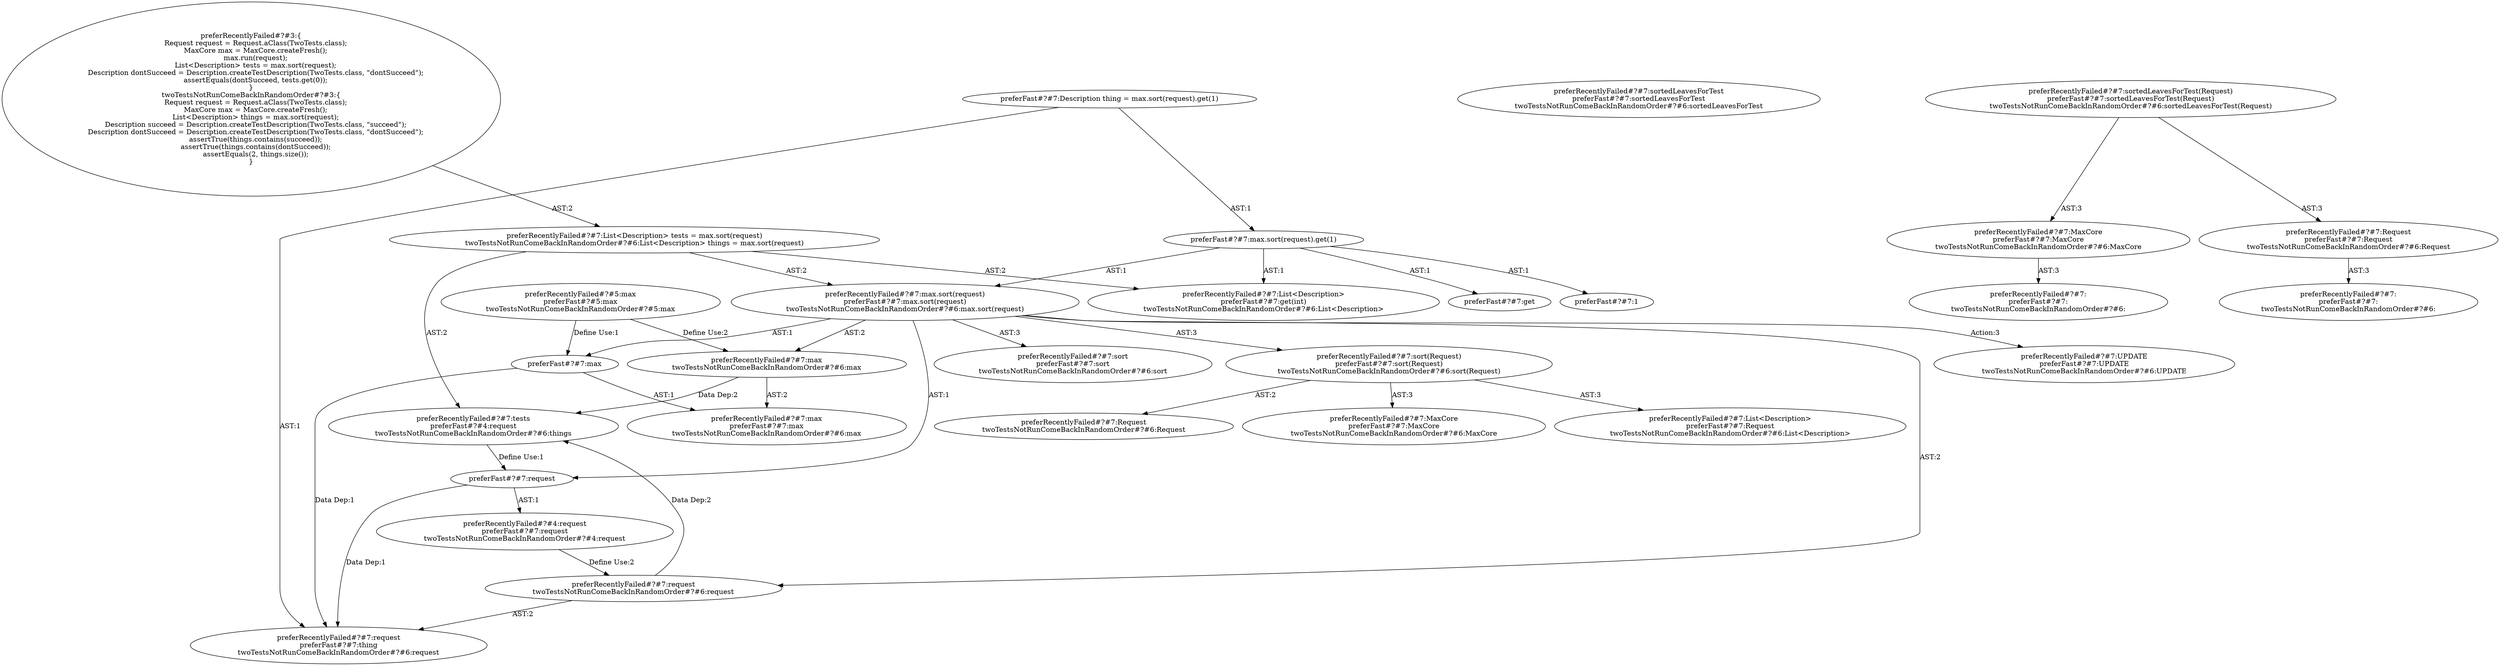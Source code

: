 digraph "Pattern" {
0 [label="preferRecentlyFailed#?#7:UPDATE
preferFast#?#7:UPDATE
twoTestsNotRunComeBackInRandomOrder#?#6:UPDATE" shape=ellipse]
1 [label="preferRecentlyFailed#?#7:max.sort(request)
preferFast#?#7:max.sort(request)
twoTestsNotRunComeBackInRandomOrder#?#6:max.sort(request)" shape=ellipse]
2 [label="preferRecentlyFailed#?#7:List<Description> tests = max.sort(request)
twoTestsNotRunComeBackInRandomOrder#?#6:List<Description> things = max.sort(request)" shape=ellipse]
3 [label="preferRecentlyFailed#?#3:\{
    Request request = Request.aClass(TwoTests.class);
    MaxCore max = MaxCore.createFresh();
    max.run(request);
    List<Description> tests = max.sort(request);
    Description dontSucceed = Description.createTestDescription(TwoTests.class, \"dontSucceed\");
    assertEquals(dontSucceed, tests.get(0));
\}
twoTestsNotRunComeBackInRandomOrder#?#3:\{
    Request request = Request.aClass(TwoTests.class);
    MaxCore max = MaxCore.createFresh();
    List<Description> things = max.sort(request);
    Description succeed = Description.createTestDescription(TwoTests.class, \"succeed\");
    Description dontSucceed = Description.createTestDescription(TwoTests.class, \"dontSucceed\");
    assertTrue(things.contains(succeed));
    assertTrue(things.contains(dontSucceed));
    assertEquals(2, things.size());
\}" shape=ellipse]
4 [label="preferRecentlyFailed#?#7:tests
preferFast#?#4:request
twoTestsNotRunComeBackInRandomOrder#?#6:things" shape=ellipse]
5 [label="preferRecentlyFailed#?#7:List<Description>
preferFast#?#7:get(int)
twoTestsNotRunComeBackInRandomOrder#?#6:List<Description>" shape=ellipse]
6 [label="preferRecentlyFailed#?#7:sort
preferFast#?#7:sort
twoTestsNotRunComeBackInRandomOrder#?#6:sort" shape=ellipse]
7 [label="preferRecentlyFailed#?#7:max
twoTestsNotRunComeBackInRandomOrder#?#6:max" shape=ellipse]
8 [label="preferRecentlyFailed#?#5:max
preferFast#?#5:max
twoTestsNotRunComeBackInRandomOrder#?#5:max" shape=ellipse]
9 [label="preferRecentlyFailed#?#7:max
preferFast#?#7:max
twoTestsNotRunComeBackInRandomOrder#?#6:max" shape=ellipse]
10 [label="preferRecentlyFailed#?#7:sort(Request)
preferFast#?#7:sort(Request)
twoTestsNotRunComeBackInRandomOrder#?#6:sort(Request)" shape=ellipse]
11 [label="preferRecentlyFailed#?#7:MaxCore
preferFast#?#7:MaxCore
twoTestsNotRunComeBackInRandomOrder#?#6:MaxCore" shape=ellipse]
12 [label="preferRecentlyFailed#?#7:List<Description>
preferFast#?#7:Request
twoTestsNotRunComeBackInRandomOrder#?#6:List<Description>" shape=ellipse]
13 [label="preferRecentlyFailed#?#7:Request
twoTestsNotRunComeBackInRandomOrder#?#6:Request" shape=ellipse]
14 [label="preferRecentlyFailed#?#7:request
twoTestsNotRunComeBackInRandomOrder#?#6:request" shape=ellipse]
15 [label="preferRecentlyFailed#?#4:request
preferFast#?#7:request
twoTestsNotRunComeBackInRandomOrder#?#4:request" shape=ellipse]
16 [label="preferRecentlyFailed#?#7:request
preferFast#?#7:thing
twoTestsNotRunComeBackInRandomOrder#?#6:request" shape=ellipse]
17 [label="preferRecentlyFailed#?#7:sortedLeavesForTest
preferFast#?#7:sortedLeavesForTest
twoTestsNotRunComeBackInRandomOrder#?#6:sortedLeavesForTest" shape=ellipse]
18 [label="preferRecentlyFailed#?#7:sortedLeavesForTest(Request)
preferFast#?#7:sortedLeavesForTest(Request)
twoTestsNotRunComeBackInRandomOrder#?#6:sortedLeavesForTest(Request)" shape=ellipse]
19 [label="preferRecentlyFailed#?#7:MaxCore
preferFast#?#7:MaxCore
twoTestsNotRunComeBackInRandomOrder#?#6:MaxCore" shape=ellipse]
20 [label="preferRecentlyFailed#?#7:
preferFast#?#7:
twoTestsNotRunComeBackInRandomOrder#?#6:" shape=ellipse]
21 [label="preferRecentlyFailed#?#7:Request
preferFast#?#7:Request
twoTestsNotRunComeBackInRandomOrder#?#6:Request" shape=ellipse]
22 [label="preferRecentlyFailed#?#7:
preferFast#?#7:
twoTestsNotRunComeBackInRandomOrder#?#6:" shape=ellipse]
23 [label="preferFast#?#7:max.sort(request).get(1)" shape=ellipse]
24 [label="preferFast#?#7:1" shape=ellipse]
25 [label="preferFast#?#7:max" shape=ellipse]
26 [label="preferFast#?#7:request" shape=ellipse]
27 [label="preferFast#?#7:get" shape=ellipse]
28 [label="preferFast#?#7:Description thing = max.sort(request).get(1)" shape=ellipse]
1 -> 0 [label="Action:3"];
1 -> 6 [label="AST:3"];
1 -> 7 [label="AST:2"];
1 -> 10 [label="AST:3"];
1 -> 14 [label="AST:2"];
1 -> 25 [label="AST:1"];
1 -> 26 [label="AST:1"];
2 -> 1 [label="AST:2"];
2 -> 4 [label="AST:2"];
2 -> 5 [label="AST:2"];
3 -> 2 [label="AST:2"];
4 -> 26 [label="Define Use:1"];
7 -> 4 [label="Data Dep:2"];
7 -> 9 [label="AST:2"];
8 -> 7 [label="Define Use:2"];
8 -> 25 [label="Define Use:1"];
10 -> 11 [label="AST:3"];
10 -> 12 [label="AST:3"];
10 -> 13 [label="AST:2"];
14 -> 4 [label="Data Dep:2"];
14 -> 16 [label="AST:2"];
15 -> 14 [label="Define Use:2"];
18 -> 19 [label="AST:3"];
18 -> 21 [label="AST:3"];
19 -> 20 [label="AST:3"];
21 -> 22 [label="AST:3"];
23 -> 27 [label="AST:1"];
23 -> 1 [label="AST:1"];
23 -> 5 [label="AST:1"];
23 -> 24 [label="AST:1"];
25 -> 9 [label="AST:1"];
25 -> 16 [label="Data Dep:1"];
26 -> 15 [label="AST:1"];
26 -> 16 [label="Data Dep:1"];
28 -> 23 [label="AST:1"];
28 -> 16 [label="AST:1"];
}